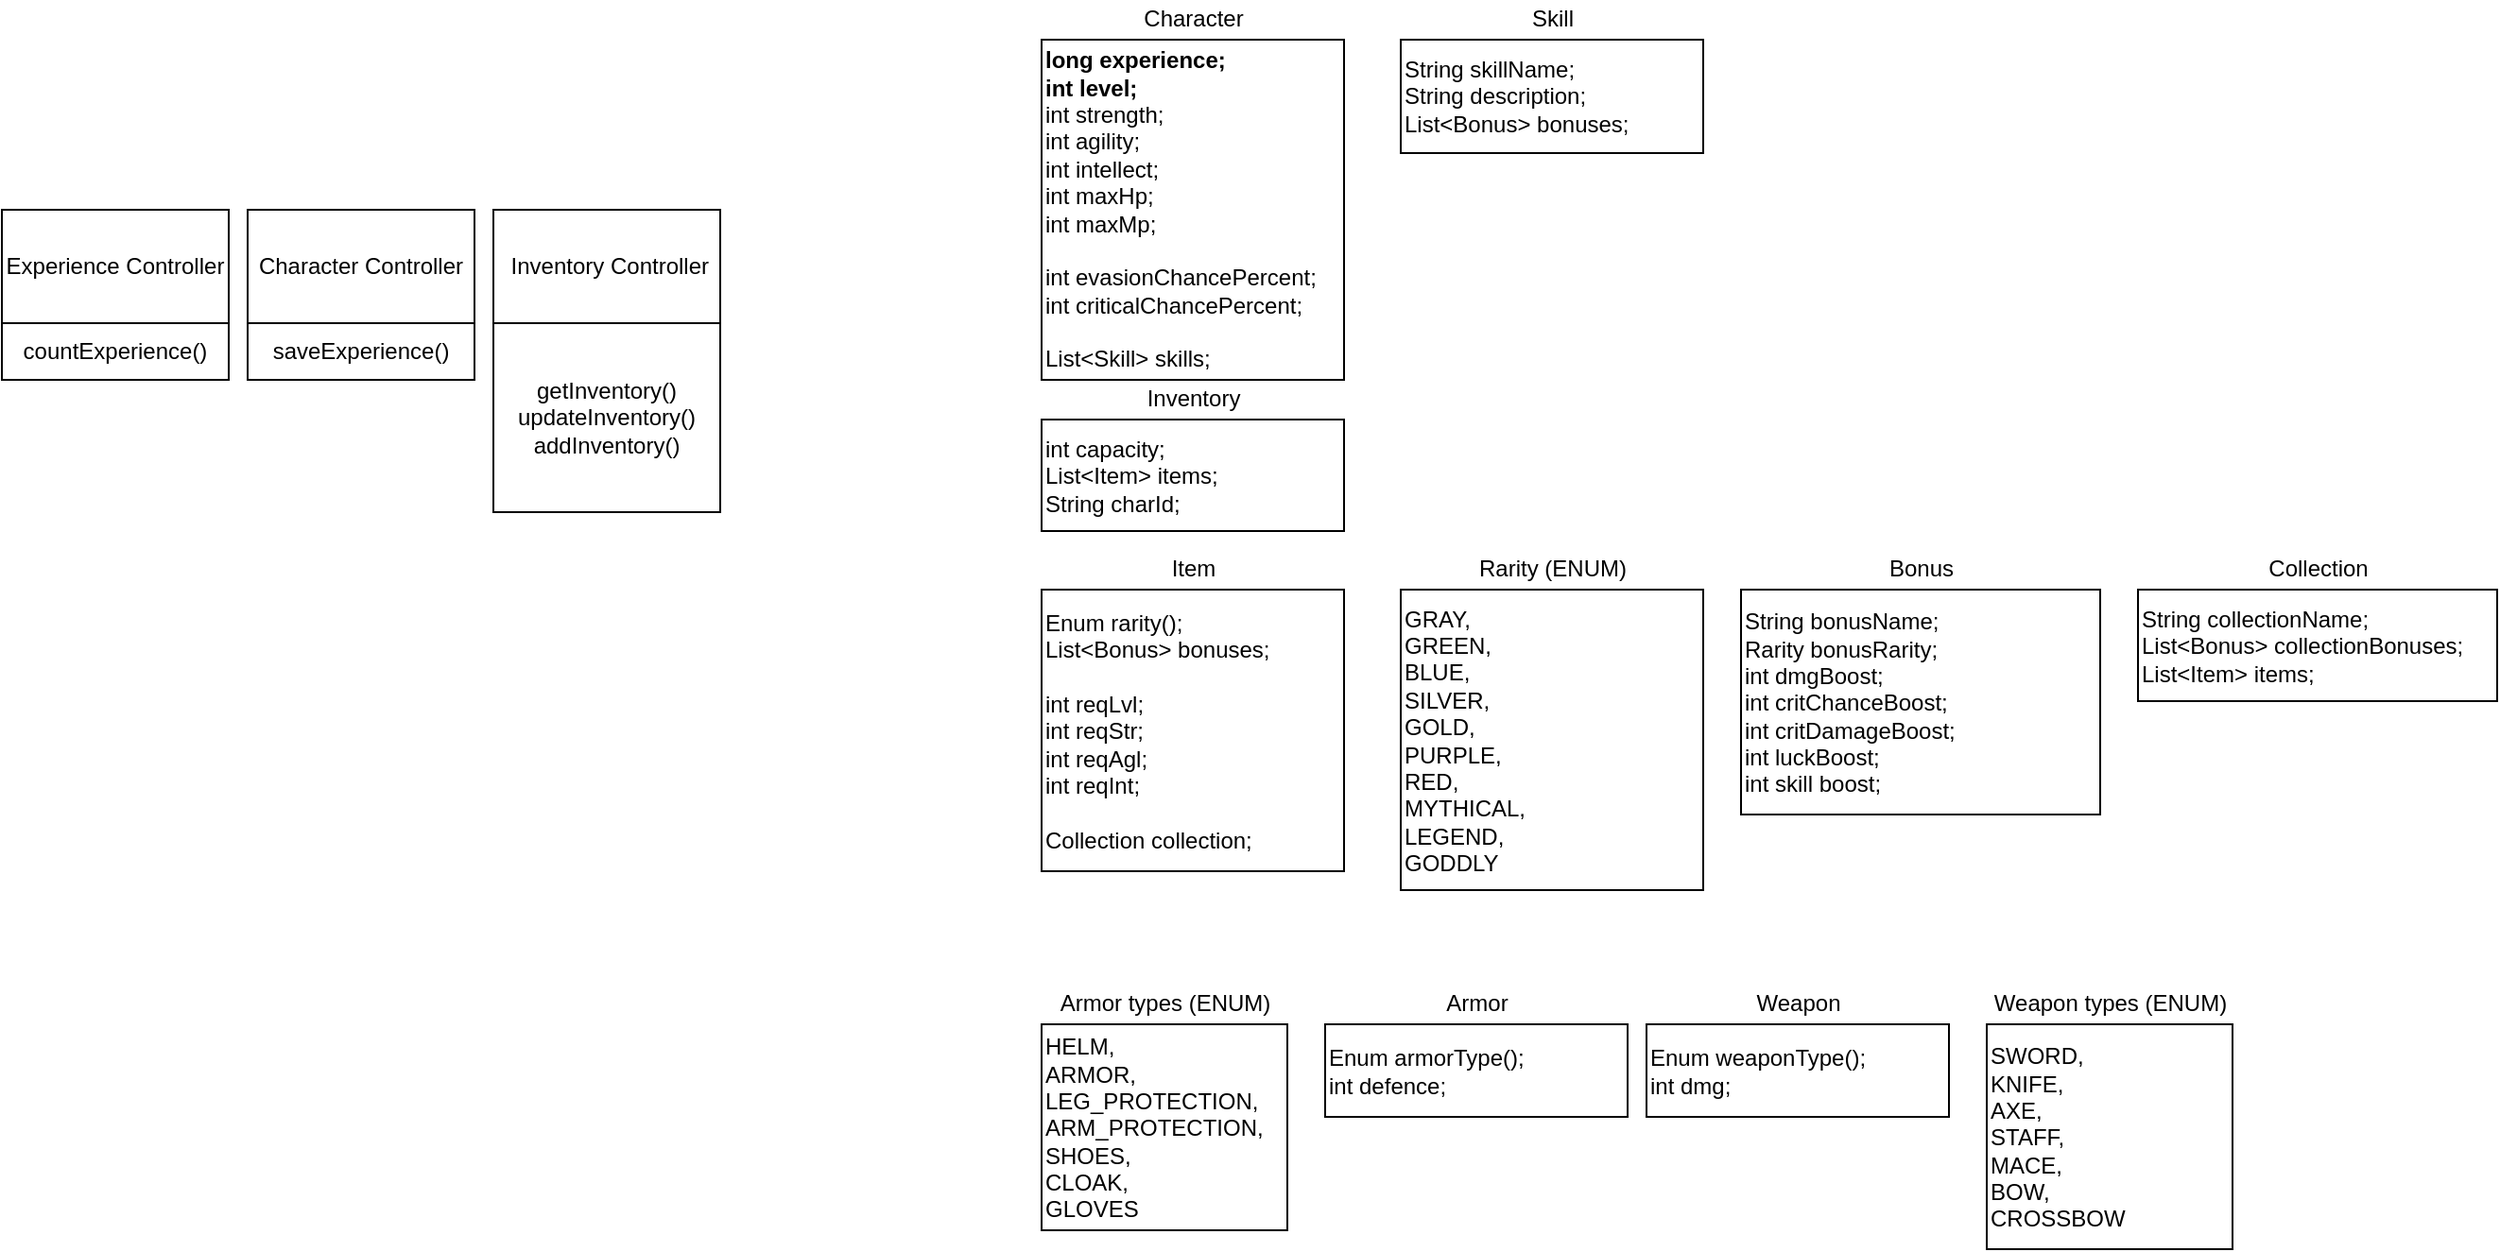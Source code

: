 <mxfile version="12.9.3" type="github">
  <diagram id="O-SDE2Yfm0KPrJIjMzby" name="Page-1">
    <mxGraphModel dx="1730" dy="885" grid="1" gridSize="10" guides="1" tooltips="1" connect="1" arrows="1" fold="1" page="1" pageScale="1" pageWidth="850" pageHeight="1100" math="0" shadow="0">
      <root>
        <mxCell id="0" />
        <mxCell id="1" parent="0" />
        <mxCell id="90OuRyl2dIqMDhaCZAeL-1" value="Experience Controller" style="rounded=0;whiteSpace=wrap;html=1;" parent="1" vertex="1">
          <mxGeometry x="80" y="180" width="120" height="60" as="geometry" />
        </mxCell>
        <mxCell id="90OuRyl2dIqMDhaCZAeL-2" value="Character Controller" style="rounded=0;whiteSpace=wrap;html=1;" parent="1" vertex="1">
          <mxGeometry x="210" y="180" width="120" height="60" as="geometry" />
        </mxCell>
        <mxCell id="90OuRyl2dIqMDhaCZAeL-3" value="countExperience()" style="rounded=0;whiteSpace=wrap;html=1;" parent="1" vertex="1">
          <mxGeometry x="80" y="240" width="120" height="30" as="geometry" />
        </mxCell>
        <mxCell id="90OuRyl2dIqMDhaCZAeL-5" value="saveExperience()" style="rounded=0;whiteSpace=wrap;html=1;" parent="1" vertex="1">
          <mxGeometry x="210" y="240" width="120" height="30" as="geometry" />
        </mxCell>
        <mxCell id="90OuRyl2dIqMDhaCZAeL-6" value="&lt;b&gt;long experience;&lt;br&gt;int level;&lt;/b&gt;&lt;br&gt;int strength;&lt;br&gt;int agility;&lt;br&gt;int intellect;&lt;br&gt;int maxHp;&lt;br&gt;int maxMp;&lt;br&gt;&lt;br&gt;int evasionChancePercent;&lt;br&gt;int criticalChancePercent;&lt;br&gt;&lt;br&gt;List&amp;lt;Skill&amp;gt; skills;" style="rounded=0;whiteSpace=wrap;html=1;align=left;" parent="1" vertex="1">
          <mxGeometry x="630" y="90" width="160" height="180" as="geometry" />
        </mxCell>
        <mxCell id="90OuRyl2dIqMDhaCZAeL-7" value="Character" style="text;html=1;align=center;verticalAlign=middle;resizable=0;points=[];autosize=1;" parent="1" vertex="1">
          <mxGeometry x="675" y="69" width="70" height="20" as="geometry" />
        </mxCell>
        <mxCell id="q5utwOKQCEjzr64VIf5K-1" value="&amp;nbsp;Inventory Controller" style="rounded=0;whiteSpace=wrap;html=1;" vertex="1" parent="1">
          <mxGeometry x="340" y="180" width="120" height="60" as="geometry" />
        </mxCell>
        <mxCell id="q5utwOKQCEjzr64VIf5K-2" value="getInventory()&lt;br&gt;updateInventory()&lt;br&gt;addInventory()" style="rounded=0;whiteSpace=wrap;html=1;" vertex="1" parent="1">
          <mxGeometry x="340" y="240" width="120" height="100" as="geometry" />
        </mxCell>
        <mxCell id="q5utwOKQCEjzr64VIf5K-3" value="int capacity;&lt;br&gt;List&amp;lt;Item&amp;gt; items;&lt;br&gt;String charId;" style="rounded=0;whiteSpace=wrap;html=1;align=left;" vertex="1" parent="1">
          <mxGeometry x="630" y="291" width="160" height="59" as="geometry" />
        </mxCell>
        <mxCell id="q5utwOKQCEjzr64VIf5K-4" value="Inventory" style="text;html=1;align=center;verticalAlign=middle;resizable=0;points=[];autosize=1;" vertex="1" parent="1">
          <mxGeometry x="675" y="270" width="70" height="20" as="geometry" />
        </mxCell>
        <mxCell id="q5utwOKQCEjzr64VIf5K-7" value="Enum rarity();&lt;br&gt;List&amp;lt;Bonus&amp;gt; bonuses;&lt;br&gt;&lt;br&gt;int reqLvl;&lt;br&gt;int reqStr;&lt;br&gt;int reqAgl;&lt;br&gt;int reqInt;&lt;br&gt;&lt;br&gt;Collection collection;" style="rounded=0;whiteSpace=wrap;html=1;align=left;" vertex="1" parent="1">
          <mxGeometry x="630" y="381" width="160" height="149" as="geometry" />
        </mxCell>
        <mxCell id="q5utwOKQCEjzr64VIf5K-8" value="Item" style="text;html=1;align=center;verticalAlign=middle;resizable=0;points=[];autosize=1;" vertex="1" parent="1">
          <mxGeometry x="690" y="360" width="40" height="20" as="geometry" />
        </mxCell>
        <mxCell id="q5utwOKQCEjzr64VIf5K-9" value="Enum armorType();&lt;br&gt;int defence;&lt;br&gt;" style="rounded=0;whiteSpace=wrap;html=1;align=left;" vertex="1" parent="1">
          <mxGeometry x="780" y="611" width="160" height="49" as="geometry" />
        </mxCell>
        <mxCell id="q5utwOKQCEjzr64VIf5K-10" value="Armor" style="text;html=1;align=center;verticalAlign=middle;resizable=0;points=[];autosize=1;" vertex="1" parent="1">
          <mxGeometry x="835" y="590" width="50" height="20" as="geometry" />
        </mxCell>
        <mxCell id="q5utwOKQCEjzr64VIf5K-11" value="Enum weaponType();&lt;br&gt;int dmg;" style="rounded=0;whiteSpace=wrap;html=1;align=left;" vertex="1" parent="1">
          <mxGeometry x="950" y="611" width="160" height="49" as="geometry" />
        </mxCell>
        <mxCell id="q5utwOKQCEjzr64VIf5K-12" value="Weapon" style="text;html=1;align=center;verticalAlign=middle;resizable=0;points=[];autosize=1;" vertex="1" parent="1">
          <mxGeometry x="1000" y="590" width="60" height="20" as="geometry" />
        </mxCell>
        <mxCell id="q5utwOKQCEjzr64VIf5K-13" value="HELM, &lt;br&gt;ARMOR, LEG_PROTECTION,&lt;br&gt;ARM_PROTECTION,&lt;br&gt;SHOES,&lt;br&gt;CLOAK,&lt;br&gt;GLOVES&lt;br&gt;" style="rounded=0;whiteSpace=wrap;html=1;align=left;" vertex="1" parent="1">
          <mxGeometry x="630" y="611" width="130" height="109" as="geometry" />
        </mxCell>
        <mxCell id="q5utwOKQCEjzr64VIf5K-14" value="Armor types (ENUM)" style="text;html=1;align=center;verticalAlign=middle;resizable=0;points=[];autosize=1;" vertex="1" parent="1">
          <mxGeometry x="630" y="590" width="130" height="20" as="geometry" />
        </mxCell>
        <mxCell id="q5utwOKQCEjzr64VIf5K-17" value="SWORD,&lt;br&gt;KNIFE,&lt;br&gt;AXE,&lt;br&gt;STAFF,&lt;br&gt;MACE,&lt;br&gt;BOW,&amp;nbsp;&lt;br&gt;CROSSBOW" style="rounded=0;whiteSpace=wrap;html=1;align=left;" vertex="1" parent="1">
          <mxGeometry x="1130" y="611" width="130" height="119" as="geometry" />
        </mxCell>
        <mxCell id="q5utwOKQCEjzr64VIf5K-18" value="Weapon types (ENUM)" style="text;html=1;align=center;verticalAlign=middle;resizable=0;points=[];autosize=1;" vertex="1" parent="1">
          <mxGeometry x="1125" y="590" width="140" height="20" as="geometry" />
        </mxCell>
        <mxCell id="q5utwOKQCEjzr64VIf5K-19" value="String collectionName;&lt;br&gt;List&amp;lt;Bonus&amp;gt; collectionBonuses;&lt;br&gt;List&amp;lt;Item&amp;gt; items;" style="rounded=0;whiteSpace=wrap;html=1;align=left;" vertex="1" parent="1">
          <mxGeometry x="1210" y="381" width="190" height="59" as="geometry" />
        </mxCell>
        <mxCell id="q5utwOKQCEjzr64VIf5K-20" value="Collection" style="text;html=1;align=center;verticalAlign=middle;resizable=0;points=[];autosize=1;" vertex="1" parent="1">
          <mxGeometry x="1270" y="360" width="70" height="20" as="geometry" />
        </mxCell>
        <mxCell id="q5utwOKQCEjzr64VIf5K-21" value="GRAY,&lt;br&gt;GREEN,&lt;br&gt;BLUE,&lt;br&gt;SILVER,&lt;br&gt;GOLD,&lt;br&gt;PURPLE,&lt;br&gt;RED,&lt;br&gt;MYTHICAL,&lt;br&gt;LEGEND,&lt;br&gt;GODDLY" style="rounded=0;whiteSpace=wrap;html=1;align=left;" vertex="1" parent="1">
          <mxGeometry x="820" y="381" width="160" height="159" as="geometry" />
        </mxCell>
        <mxCell id="q5utwOKQCEjzr64VIf5K-22" value="Rarity (ENUM)" style="text;html=1;align=center;verticalAlign=middle;resizable=0;points=[];autosize=1;" vertex="1" parent="1">
          <mxGeometry x="855" y="360" width="90" height="20" as="geometry" />
        </mxCell>
        <mxCell id="q5utwOKQCEjzr64VIf5K-23" value="String bonusName;&lt;br&gt;Rarity bonusRarity;&lt;br&gt;int dmgBoost;&lt;br&gt;int critChanceBoost;&lt;br&gt;int critDamageBoost;&lt;br&gt;int luckBoost;&lt;br&gt;int skill boost;&amp;nbsp;" style="rounded=0;whiteSpace=wrap;html=1;align=left;" vertex="1" parent="1">
          <mxGeometry x="1000" y="381" width="190" height="119" as="geometry" />
        </mxCell>
        <mxCell id="q5utwOKQCEjzr64VIf5K-24" value="Bonus" style="text;html=1;align=center;verticalAlign=middle;resizable=0;points=[];autosize=1;" vertex="1" parent="1">
          <mxGeometry x="1070" y="360" width="50" height="20" as="geometry" />
        </mxCell>
        <mxCell id="q5utwOKQCEjzr64VIf5K-25" value="String skillName;&lt;br&gt;String description;&lt;br&gt;List&amp;lt;Bonus&amp;gt; bonuses;" style="rounded=0;whiteSpace=wrap;html=1;align=left;" vertex="1" parent="1">
          <mxGeometry x="820" y="90" width="160" height="60" as="geometry" />
        </mxCell>
        <mxCell id="q5utwOKQCEjzr64VIf5K-26" value="Skill" style="text;html=1;align=center;verticalAlign=middle;resizable=0;points=[];autosize=1;" vertex="1" parent="1">
          <mxGeometry x="880" y="69" width="40" height="20" as="geometry" />
        </mxCell>
      </root>
    </mxGraphModel>
  </diagram>
</mxfile>
